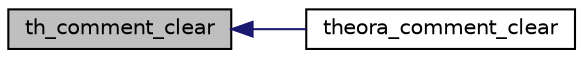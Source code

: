 digraph "th_comment_clear"
{
  edge [fontname="Helvetica",fontsize="10",labelfontname="Helvetica",labelfontsize="10"];
  node [fontname="Helvetica",fontsize="10",shape=record];
  rankdir="LR";
  Node1 [label="th_comment_clear",height=0.2,width=0.4,color="black", fillcolor="grey75", style="filled", fontcolor="black"];
  Node1 -> Node2 [dir="back",color="midnightblue",fontsize="10",style="solid",fontname="Helvetica"];
  Node2 [label="theora_comment_clear",height=0.2,width=0.4,color="black", fillcolor="white", style="filled",URL="$group__oldfuncs.html#ga04c07c2eefba3a433e43f9fbde14719f"];
}
